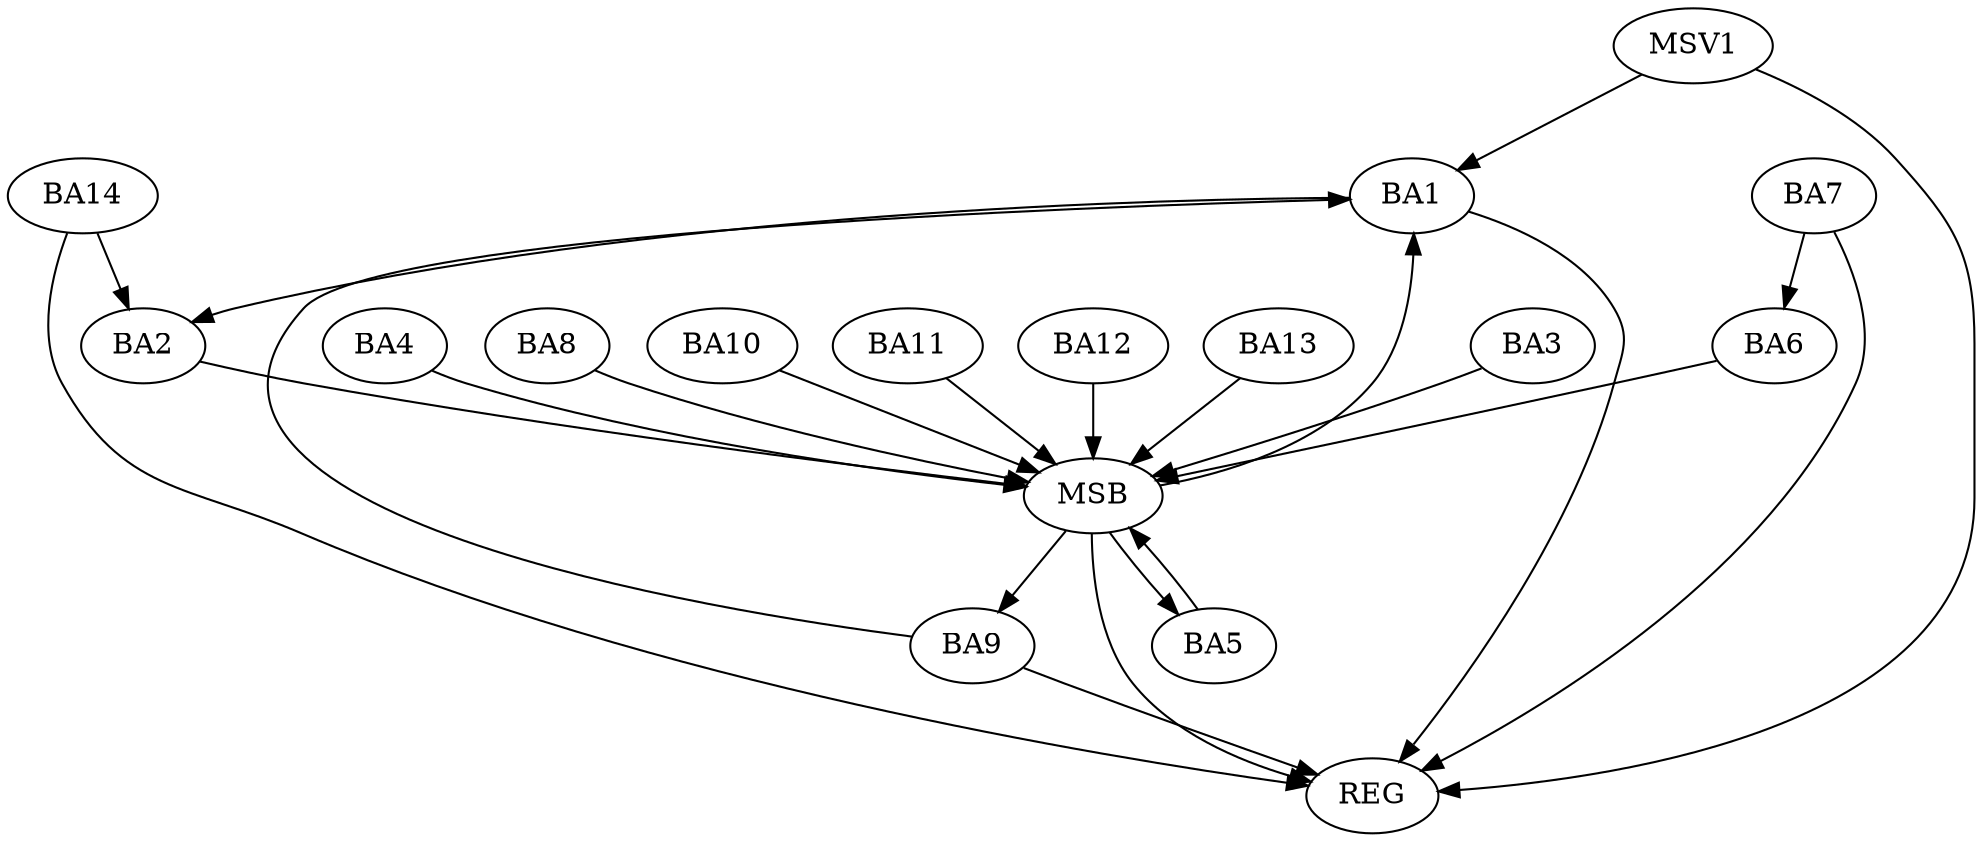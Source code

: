strict digraph G {
  BA1 [ label="BA1" ];
  BA2 [ label="BA2" ];
  BA3 [ label="BA3" ];
  BA4 [ label="BA4" ];
  BA5 [ label="BA5" ];
  BA6 [ label="BA6" ];
  BA7 [ label="BA7" ];
  BA8 [ label="BA8" ];
  BA9 [ label="BA9" ];
  BA10 [ label="BA10" ];
  BA11 [ label="BA11" ];
  BA12 [ label="BA12" ];
  BA13 [ label="BA13" ];
  BA14 [ label="BA14" ];
  REG [ label="REG" ];
  MSB [ label="MSB" ];
  MSV1 [ label="MSV1" ];
  BA1 -> BA2;
  BA7 -> BA6;
  BA9 -> BA1;
  BA14 -> BA2;
  BA1 -> REG;
  BA7 -> REG;
  BA9 -> REG;
  BA14 -> REG;
  BA2 -> MSB;
  MSB -> BA1;
  MSB -> REG;
  BA3 -> MSB;
  BA4 -> MSB;
  BA5 -> MSB;
  BA6 -> MSB;
  MSB -> BA5;
  BA8 -> MSB;
  BA10 -> MSB;
  MSB -> BA9;
  BA11 -> MSB;
  BA12 -> MSB;
  BA13 -> MSB;
  MSV1 -> BA1;
  MSV1 -> REG;
}
